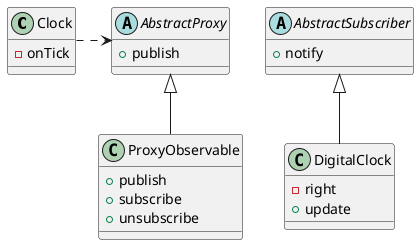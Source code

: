 @startuml

class Clock {
    -onTick
}

abstract class AbstractProxy {
    +publish
}

class ProxyObservable {
    +publish
    +subscribe
    +unsubscribe
}

abstract class AbstractSubscriber {
    +notify
}

class DigitalClock {
    -right
    +update
}

Clock .> AbstractProxy
AbstractProxy <|-- ProxyObservable
AbstractSubscriber <|-- DigitalClock
@enduml